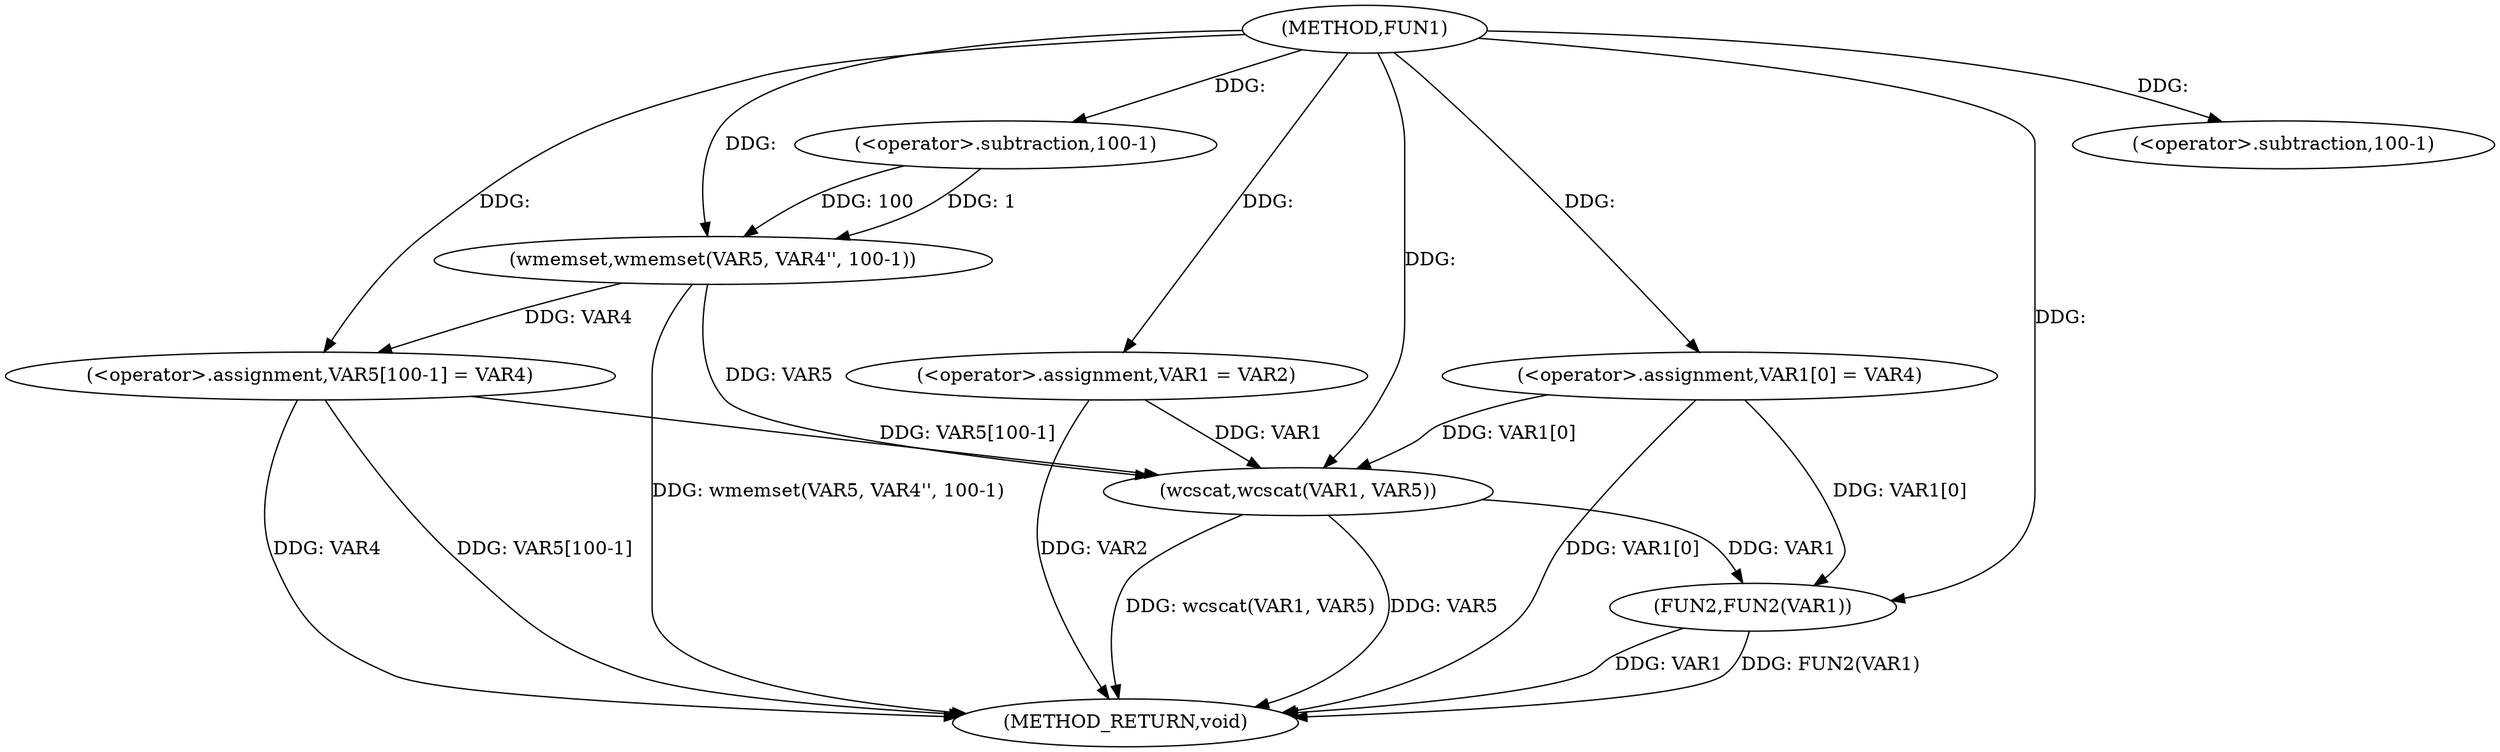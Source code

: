 digraph FUN1 {  
"1000100" [label = "(METHOD,FUN1)" ]
"1000133" [label = "(METHOD_RETURN,void)" ]
"1000105" [label = "(<operator>.assignment,VAR1 = VAR2)" ]
"1000108" [label = "(<operator>.assignment,VAR1[0] = VAR4)" ]
"1000115" [label = "(wmemset,wmemset(VAR5, VAR4'', 100-1))" ]
"1000118" [label = "(<operator>.subtraction,100-1)" ]
"1000121" [label = "(<operator>.assignment,VAR5[100-1] = VAR4)" ]
"1000124" [label = "(<operator>.subtraction,100-1)" ]
"1000128" [label = "(wcscat,wcscat(VAR1, VAR5))" ]
"1000131" [label = "(FUN2,FUN2(VAR1))" ]
  "1000128" -> "1000133"  [ label = "DDG: VAR5"] 
  "1000105" -> "1000133"  [ label = "DDG: VAR2"] 
  "1000131" -> "1000133"  [ label = "DDG: VAR1"] 
  "1000121" -> "1000133"  [ label = "DDG: VAR4"] 
  "1000121" -> "1000133"  [ label = "DDG: VAR5[100-1]"] 
  "1000128" -> "1000133"  [ label = "DDG: wcscat(VAR1, VAR5)"] 
  "1000108" -> "1000133"  [ label = "DDG: VAR1[0]"] 
  "1000115" -> "1000133"  [ label = "DDG: wmemset(VAR5, VAR4'', 100-1)"] 
  "1000131" -> "1000133"  [ label = "DDG: FUN2(VAR1)"] 
  "1000100" -> "1000105"  [ label = "DDG: "] 
  "1000100" -> "1000108"  [ label = "DDG: "] 
  "1000100" -> "1000115"  [ label = "DDG: "] 
  "1000118" -> "1000115"  [ label = "DDG: 100"] 
  "1000118" -> "1000115"  [ label = "DDG: 1"] 
  "1000100" -> "1000118"  [ label = "DDG: "] 
  "1000115" -> "1000121"  [ label = "DDG: VAR4"] 
  "1000100" -> "1000121"  [ label = "DDG: "] 
  "1000100" -> "1000124"  [ label = "DDG: "] 
  "1000105" -> "1000128"  [ label = "DDG: VAR1"] 
  "1000108" -> "1000128"  [ label = "DDG: VAR1[0]"] 
  "1000100" -> "1000128"  [ label = "DDG: "] 
  "1000121" -> "1000128"  [ label = "DDG: VAR5[100-1]"] 
  "1000115" -> "1000128"  [ label = "DDG: VAR5"] 
  "1000128" -> "1000131"  [ label = "DDG: VAR1"] 
  "1000108" -> "1000131"  [ label = "DDG: VAR1[0]"] 
  "1000100" -> "1000131"  [ label = "DDG: "] 
}
